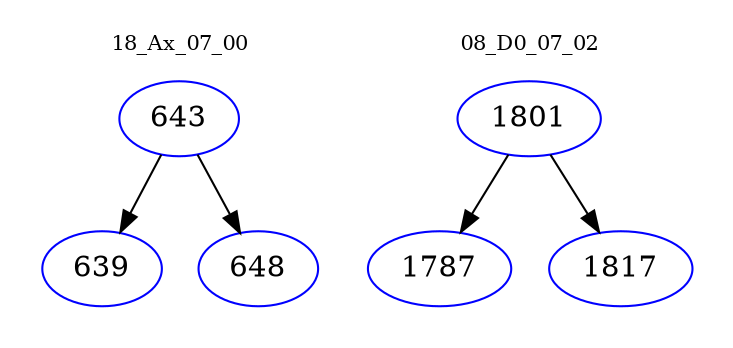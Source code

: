 digraph{
subgraph cluster_0 {
color = white
label = "18_Ax_07_00";
fontsize=10;
T0_643 [label="643", color="blue"]
T0_643 -> T0_639 [color="black"]
T0_639 [label="639", color="blue"]
T0_643 -> T0_648 [color="black"]
T0_648 [label="648", color="blue"]
}
subgraph cluster_1 {
color = white
label = "08_D0_07_02";
fontsize=10;
T1_1801 [label="1801", color="blue"]
T1_1801 -> T1_1787 [color="black"]
T1_1787 [label="1787", color="blue"]
T1_1801 -> T1_1817 [color="black"]
T1_1817 [label="1817", color="blue"]
}
}
